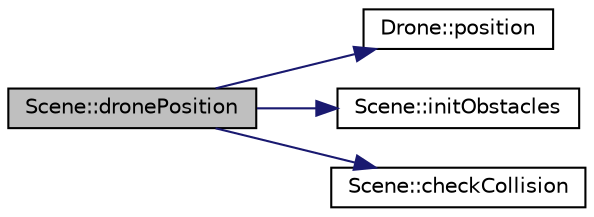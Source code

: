 digraph "Scene::dronePosition"
{
  edge [fontname="Helvetica",fontsize="10",labelfontname="Helvetica",labelfontsize="10"];
  node [fontname="Helvetica",fontsize="10",shape=record];
  rankdir="LR";
  Node26 [label="Scene::dronePosition",height=0.2,width=0.4,color="black", fillcolor="grey75", style="filled", fontcolor="black"];
  Node26 -> Node27 [color="midnightblue",fontsize="10",style="solid",fontname="Helvetica"];
  Node27 [label="Drone::position",height=0.2,width=0.4,color="black", fillcolor="white", style="filled",URL="$class_drone.html#a2625161c13102f0524038adcae14f23e",tooltip="Used to stop the animation when it hits the bottom or reaches the surface. "];
  Node26 -> Node28 [color="midnightblue",fontsize="10",style="solid",fontname="Helvetica"];
  Node28 [label="Scene::initObstacles",height=0.2,width=0.4,color="black", fillcolor="white", style="filled",URL="$class_scene.html#a5941881bb962a0ec0d73138efc38234b",tooltip="Initializes list of shared pointers of obstacles. "];
  Node26 -> Node29 [color="midnightblue",fontsize="10",style="solid",fontname="Helvetica"];
  Node29 [label="Scene::checkCollision",height=0.2,width=0.4,color="black", fillcolor="white", style="filled",URL="$class_scene.html#a0331236228d4de04d04305f3ede4cbc7",tooltip="Checks whether any of the obstacles collides with the drone. "];
}
